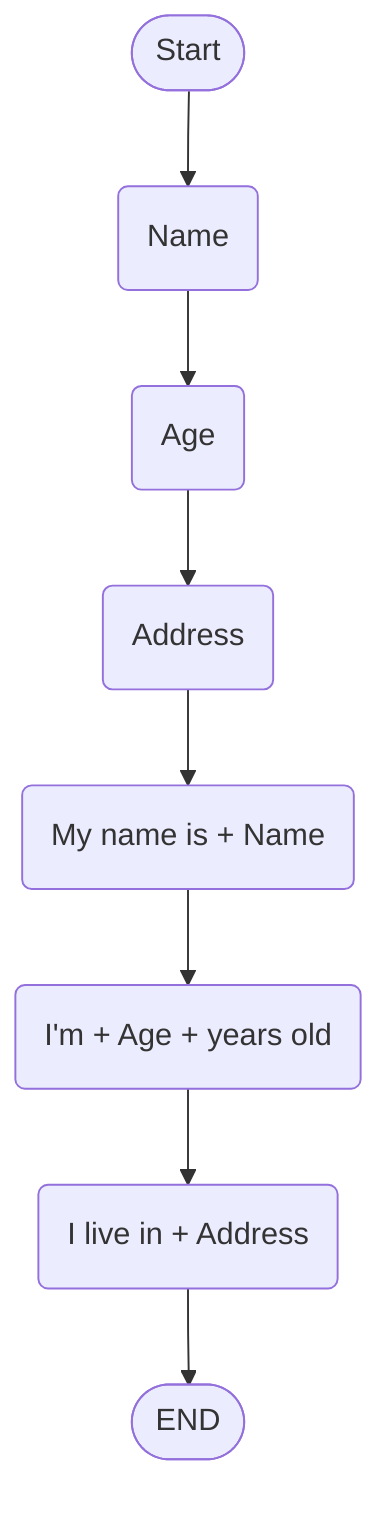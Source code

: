 flowchart TD
    Start([Start])-->
    Name(Name)-->
    Age(Age)-->
    Address(Address)-->
    MyName("My name is + Name")-->
    MyAge("I'm + Age + years old")-->
    MyAddress("I live in + Address")-->
    End([END])